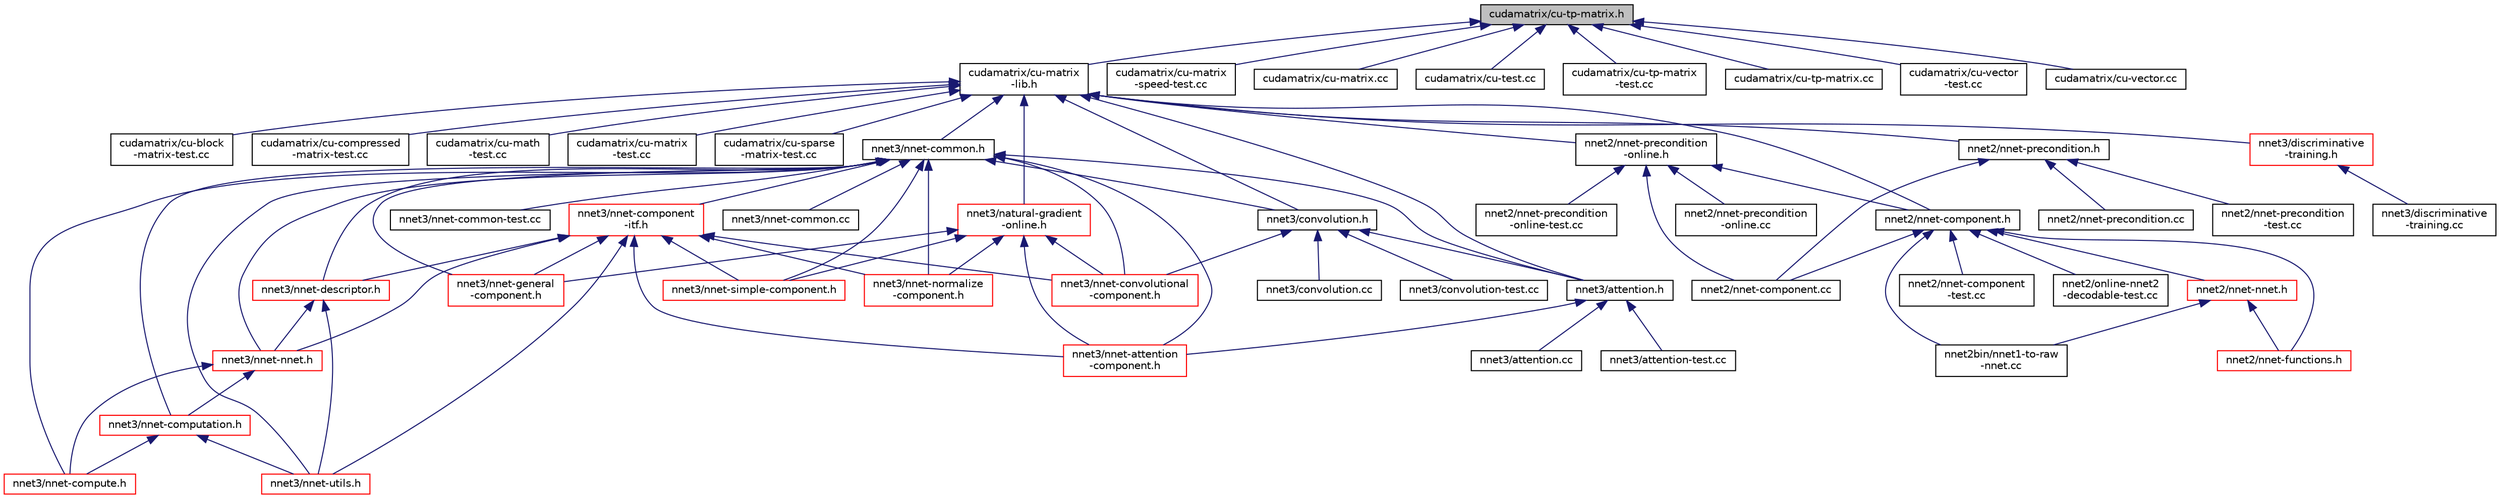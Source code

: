 digraph "cudamatrix/cu-tp-matrix.h"
{
  edge [fontname="Helvetica",fontsize="10",labelfontname="Helvetica",labelfontsize="10"];
  node [fontname="Helvetica",fontsize="10",shape=record];
  Node53 [label="cudamatrix/cu-tp-matrix.h",height=0.2,width=0.4,color="black", fillcolor="grey75", style="filled", fontcolor="black"];
  Node53 -> Node54 [dir="back",color="midnightblue",fontsize="10",style="solid",fontname="Helvetica"];
  Node54 [label="cudamatrix/cu-matrix\l-lib.h",height=0.2,width=0.4,color="black", fillcolor="white", style="filled",URL="$cu-matrix-lib_8h.html"];
  Node54 -> Node55 [dir="back",color="midnightblue",fontsize="10",style="solid",fontname="Helvetica"];
  Node55 [label="cudamatrix/cu-block\l-matrix-test.cc",height=0.2,width=0.4,color="black", fillcolor="white", style="filled",URL="$cu-block-matrix-test_8cc.html"];
  Node54 -> Node56 [dir="back",color="midnightblue",fontsize="10",style="solid",fontname="Helvetica"];
  Node56 [label="cudamatrix/cu-compressed\l-matrix-test.cc",height=0.2,width=0.4,color="black", fillcolor="white", style="filled",URL="$cu-compressed-matrix-test_8cc.html"];
  Node54 -> Node57 [dir="back",color="midnightblue",fontsize="10",style="solid",fontname="Helvetica"];
  Node57 [label="cudamatrix/cu-math\l-test.cc",height=0.2,width=0.4,color="black", fillcolor="white", style="filled",URL="$cu-math-test_8cc.html"];
  Node54 -> Node58 [dir="back",color="midnightblue",fontsize="10",style="solid",fontname="Helvetica"];
  Node58 [label="cudamatrix/cu-matrix\l-test.cc",height=0.2,width=0.4,color="black", fillcolor="white", style="filled",URL="$cu-matrix-test_8cc.html"];
  Node54 -> Node59 [dir="back",color="midnightblue",fontsize="10",style="solid",fontname="Helvetica"];
  Node59 [label="cudamatrix/cu-sparse\l-matrix-test.cc",height=0.2,width=0.4,color="black", fillcolor="white", style="filled",URL="$cu-sparse-matrix-test_8cc.html"];
  Node54 -> Node60 [dir="back",color="midnightblue",fontsize="10",style="solid",fontname="Helvetica"];
  Node60 [label="nnet3/nnet-common.h",height=0.2,width=0.4,color="black", fillcolor="white", style="filled",URL="$nnet-common_8h.html"];
  Node60 -> Node61 [dir="back",color="midnightblue",fontsize="10",style="solid",fontname="Helvetica"];
  Node61 [label="nnet3/nnet-component\l-itf.h",height=0.2,width=0.4,color="red", fillcolor="white", style="filled",URL="$nnet-component-itf_8h.html"];
  Node61 -> Node132 [dir="back",color="midnightblue",fontsize="10",style="solid",fontname="Helvetica"];
  Node132 [label="nnet3/nnet-nnet.h",height=0.2,width=0.4,color="red", fillcolor="white", style="filled",URL="$_2nnet-nnet_8h.html"];
  Node132 -> Node133 [dir="back",color="midnightblue",fontsize="10",style="solid",fontname="Helvetica"];
  Node133 [label="nnet3/nnet-computation.h",height=0.2,width=0.4,color="red", fillcolor="white", style="filled",URL="$nnet-computation_8h.html",tooltip="The two main classes defined in this header are struct ComputationRequest, which basically defines a ..."];
  Node133 -> Node111 [dir="back",color="midnightblue",fontsize="10",style="solid",fontname="Helvetica"];
  Node111 [label="nnet3/nnet-compute.h",height=0.2,width=0.4,color="red", fillcolor="white", style="filled",URL="$nnet3_2nnet-compute_8h.html"];
  Node133 -> Node146 [dir="back",color="midnightblue",fontsize="10",style="solid",fontname="Helvetica"];
  Node146 [label="nnet3/nnet-utils.h",height=0.2,width=0.4,color="red", fillcolor="white", style="filled",URL="$_2nnet-utils_8h.html",tooltip="This file contains some miscellaneous functions dealing with class Nnet. "];
  Node132 -> Node111 [dir="back",color="midnightblue",fontsize="10",style="solid",fontname="Helvetica"];
  Node61 -> Node175 [dir="back",color="midnightblue",fontsize="10",style="solid",fontname="Helvetica"];
  Node175 [label="nnet3/nnet-descriptor.h",height=0.2,width=0.4,color="red", fillcolor="white", style="filled",URL="$nnet-descriptor_8h.html",tooltip="This file contains class definitions for classes ForwardingDescriptor, SumDescriptor and Descriptor..."];
  Node175 -> Node132 [dir="back",color="midnightblue",fontsize="10",style="solid",fontname="Helvetica"];
  Node175 -> Node146 [dir="back",color="midnightblue",fontsize="10",style="solid",fontname="Helvetica"];
  Node61 -> Node146 [dir="back",color="midnightblue",fontsize="10",style="solid",fontname="Helvetica"];
  Node61 -> Node177 [dir="back",color="midnightblue",fontsize="10",style="solid",fontname="Helvetica"];
  Node177 [label="nnet3/nnet-attention\l-component.h",height=0.2,width=0.4,color="red", fillcolor="white", style="filled",URL="$nnet-attention-component_8h.html",tooltip="Contains component(s) related to attention models. "];
  Node61 -> Node178 [dir="back",color="midnightblue",fontsize="10",style="solid",fontname="Helvetica"];
  Node178 [label="nnet3/nnet-simple-component.h",height=0.2,width=0.4,color="red", fillcolor="white", style="filled",URL="$nnet-simple-component_8h.html",tooltip="This file contains declarations of components that are \"simple\", meaning they don&#39;t care about the in..."];
  Node61 -> Node180 [dir="back",color="midnightblue",fontsize="10",style="solid",fontname="Helvetica"];
  Node180 [label="nnet3/nnet-normalize\l-component.h",height=0.2,width=0.4,color="red", fillcolor="white", style="filled",URL="$nnet-normalize-component_8h.html",tooltip="This file contains declarations of components that in one way or another normalize their input: Norma..."];
  Node61 -> Node182 [dir="back",color="midnightblue",fontsize="10",style="solid",fontname="Helvetica"];
  Node182 [label="nnet3/nnet-general\l-component.h",height=0.2,width=0.4,color="red", fillcolor="white", style="filled",URL="$nnet-general-component_8h.html",tooltip="This file contains declarations of components that are not \"simple\", meaning they care about the inde..."];
  Node61 -> Node183 [dir="back",color="midnightblue",fontsize="10",style="solid",fontname="Helvetica"];
  Node183 [label="nnet3/nnet-convolutional\l-component.h",height=0.2,width=0.4,color="red", fillcolor="white", style="filled",URL="$_2nnet-convolutional-component_8h.html"];
  Node60 -> Node132 [dir="back",color="midnightblue",fontsize="10",style="solid",fontname="Helvetica"];
  Node60 -> Node175 [dir="back",color="midnightblue",fontsize="10",style="solid",fontname="Helvetica"];
  Node60 -> Node133 [dir="back",color="midnightblue",fontsize="10",style="solid",fontname="Helvetica"];
  Node60 -> Node111 [dir="back",color="midnightblue",fontsize="10",style="solid",fontname="Helvetica"];
  Node60 -> Node146 [dir="back",color="midnightblue",fontsize="10",style="solid",fontname="Helvetica"];
  Node60 -> Node184 [dir="back",color="midnightblue",fontsize="10",style="solid",fontname="Helvetica"];
  Node184 [label="nnet3/attention.h",height=0.2,width=0.4,color="black", fillcolor="white", style="filled",URL="$attention_8h.html",tooltip="This file contains the lower-level interface for self-attention. "];
  Node184 -> Node185 [dir="back",color="midnightblue",fontsize="10",style="solid",fontname="Helvetica"];
  Node185 [label="nnet3/attention-test.cc",height=0.2,width=0.4,color="black", fillcolor="white", style="filled",URL="$attention-test_8cc.html"];
  Node184 -> Node186 [dir="back",color="midnightblue",fontsize="10",style="solid",fontname="Helvetica"];
  Node186 [label="nnet3/attention.cc",height=0.2,width=0.4,color="black", fillcolor="white", style="filled",URL="$attention_8cc.html"];
  Node184 -> Node177 [dir="back",color="midnightblue",fontsize="10",style="solid",fontname="Helvetica"];
  Node60 -> Node187 [dir="back",color="midnightblue",fontsize="10",style="solid",fontname="Helvetica"];
  Node187 [label="nnet3/convolution.h",height=0.2,width=0.4,color="black", fillcolor="white", style="filled",URL="$convolution_8h.html",tooltip="This file contains some fairly low-level utilities for implementing convolutional neural networks and..."];
  Node187 -> Node184 [dir="back",color="midnightblue",fontsize="10",style="solid",fontname="Helvetica"];
  Node187 -> Node188 [dir="back",color="midnightblue",fontsize="10",style="solid",fontname="Helvetica"];
  Node188 [label="nnet3/convolution-test.cc",height=0.2,width=0.4,color="black", fillcolor="white", style="filled",URL="$convolution-test_8cc.html"];
  Node187 -> Node136 [dir="back",color="midnightblue",fontsize="10",style="solid",fontname="Helvetica"];
  Node136 [label="nnet3/convolution.cc",height=0.2,width=0.4,color="black", fillcolor="white", style="filled",URL="$convolution_8cc.html"];
  Node187 -> Node183 [dir="back",color="midnightblue",fontsize="10",style="solid",fontname="Helvetica"];
  Node60 -> Node177 [dir="back",color="midnightblue",fontsize="10",style="solid",fontname="Helvetica"];
  Node60 -> Node189 [dir="back",color="midnightblue",fontsize="10",style="solid",fontname="Helvetica"];
  Node189 [label="nnet3/nnet-common-test.cc",height=0.2,width=0.4,color="black", fillcolor="white", style="filled",URL="$nnet-common-test_8cc.html"];
  Node60 -> Node190 [dir="back",color="midnightblue",fontsize="10",style="solid",fontname="Helvetica"];
  Node190 [label="nnet3/nnet-common.cc",height=0.2,width=0.4,color="black", fillcolor="white", style="filled",URL="$nnet-common_8cc.html"];
  Node60 -> Node178 [dir="back",color="midnightblue",fontsize="10",style="solid",fontname="Helvetica"];
  Node60 -> Node180 [dir="back",color="midnightblue",fontsize="10",style="solid",fontname="Helvetica"];
  Node60 -> Node182 [dir="back",color="midnightblue",fontsize="10",style="solid",fontname="Helvetica"];
  Node60 -> Node183 [dir="back",color="midnightblue",fontsize="10",style="solid",fontname="Helvetica"];
  Node54 -> Node191 [dir="back",color="midnightblue",fontsize="10",style="solid",fontname="Helvetica"];
  Node191 [label="nnet2/nnet-component.h",height=0.2,width=0.4,color="black", fillcolor="white", style="filled",URL="$_2nnet-component_8h.html"];
  Node191 -> Node192 [dir="back",color="midnightblue",fontsize="10",style="solid",fontname="Helvetica"];
  Node192 [label="nnet2/nnet-nnet.h",height=0.2,width=0.4,color="red", fillcolor="white", style="filled",URL="$_2nnet-nnet_8h.html"];
  Node192 -> Node286 [dir="back",color="midnightblue",fontsize="10",style="solid",fontname="Helvetica"];
  Node286 [label="nnet2/nnet-functions.h",height=0.2,width=0.4,color="red", fillcolor="white", style="filled",URL="$nnet-functions_8h.html"];
  Node192 -> Node291 [dir="back",color="midnightblue",fontsize="10",style="solid",fontname="Helvetica"];
  Node291 [label="nnet2bin/nnet1-to-raw\l-nnet.cc",height=0.2,width=0.4,color="black", fillcolor="white", style="filled",URL="$nnet1-to-raw-nnet_8cc.html"];
  Node191 -> Node293 [dir="back",color="midnightblue",fontsize="10",style="solid",fontname="Helvetica"];
  Node293 [label="nnet2/nnet-component\l-test.cc",height=0.2,width=0.4,color="black", fillcolor="white", style="filled",URL="$_2nnet-component-test_8cc.html"];
  Node191 -> Node294 [dir="back",color="midnightblue",fontsize="10",style="solid",fontname="Helvetica"];
  Node294 [label="nnet2/nnet-component.cc",height=0.2,width=0.4,color="black", fillcolor="white", style="filled",URL="$_2nnet-component_8cc.html"];
  Node191 -> Node286 [dir="back",color="midnightblue",fontsize="10",style="solid",fontname="Helvetica"];
  Node191 -> Node197 [dir="back",color="midnightblue",fontsize="10",style="solid",fontname="Helvetica"];
  Node197 [label="nnet2/online-nnet2\l-decodable-test.cc",height=0.2,width=0.4,color="black", fillcolor="white", style="filled",URL="$online-nnet2-decodable-test_8cc.html"];
  Node191 -> Node291 [dir="back",color="midnightblue",fontsize="10",style="solid",fontname="Helvetica"];
  Node54 -> Node295 [dir="back",color="midnightblue",fontsize="10",style="solid",fontname="Helvetica"];
  Node295 [label="nnet2/nnet-precondition\l-online.h",height=0.2,width=0.4,color="black", fillcolor="white", style="filled",URL="$nnet-precondition-online_8h.html"];
  Node295 -> Node191 [dir="back",color="midnightblue",fontsize="10",style="solid",fontname="Helvetica"];
  Node295 -> Node294 [dir="back",color="midnightblue",fontsize="10",style="solid",fontname="Helvetica"];
  Node295 -> Node296 [dir="back",color="midnightblue",fontsize="10",style="solid",fontname="Helvetica"];
  Node296 [label="nnet2/nnet-precondition\l-online-test.cc",height=0.2,width=0.4,color="black", fillcolor="white", style="filled",URL="$nnet-precondition-online-test_8cc.html"];
  Node295 -> Node297 [dir="back",color="midnightblue",fontsize="10",style="solid",fontname="Helvetica"];
  Node297 [label="nnet2/nnet-precondition\l-online.cc",height=0.2,width=0.4,color="black", fillcolor="white", style="filled",URL="$nnet-precondition-online_8cc.html"];
  Node54 -> Node298 [dir="back",color="midnightblue",fontsize="10",style="solid",fontname="Helvetica"];
  Node298 [label="nnet2/nnet-precondition.h",height=0.2,width=0.4,color="black", fillcolor="white", style="filled",URL="$nnet-precondition_8h.html"];
  Node298 -> Node294 [dir="back",color="midnightblue",fontsize="10",style="solid",fontname="Helvetica"];
  Node298 -> Node299 [dir="back",color="midnightblue",fontsize="10",style="solid",fontname="Helvetica"];
  Node299 [label="nnet2/nnet-precondition\l-test.cc",height=0.2,width=0.4,color="black", fillcolor="white", style="filled",URL="$nnet-precondition-test_8cc.html"];
  Node298 -> Node300 [dir="back",color="midnightblue",fontsize="10",style="solid",fontname="Helvetica"];
  Node300 [label="nnet2/nnet-precondition.cc",height=0.2,width=0.4,color="black", fillcolor="white", style="filled",URL="$nnet-precondition_8cc.html"];
  Node54 -> Node184 [dir="back",color="midnightblue",fontsize="10",style="solid",fontname="Helvetica"];
  Node54 -> Node187 [dir="back",color="midnightblue",fontsize="10",style="solid",fontname="Helvetica"];
  Node54 -> Node301 [dir="back",color="midnightblue",fontsize="10",style="solid",fontname="Helvetica"];
  Node301 [label="nnet3/discriminative\l-training.h",height=0.2,width=0.4,color="red", fillcolor="white", style="filled",URL="$discriminative-training_8h.html"];
  Node301 -> Node302 [dir="back",color="midnightblue",fontsize="10",style="solid",fontname="Helvetica"];
  Node302 [label="nnet3/discriminative\l-training.cc",height=0.2,width=0.4,color="black", fillcolor="white", style="filled",URL="$discriminative-training_8cc.html"];
  Node54 -> Node303 [dir="back",color="midnightblue",fontsize="10",style="solid",fontname="Helvetica"];
  Node303 [label="nnet3/natural-gradient\l-online.h",height=0.2,width=0.4,color="red", fillcolor="white", style="filled",URL="$natural-gradient-online_8h.html"];
  Node303 -> Node177 [dir="back",color="midnightblue",fontsize="10",style="solid",fontname="Helvetica"];
  Node303 -> Node178 [dir="back",color="midnightblue",fontsize="10",style="solid",fontname="Helvetica"];
  Node303 -> Node180 [dir="back",color="midnightblue",fontsize="10",style="solid",fontname="Helvetica"];
  Node303 -> Node182 [dir="back",color="midnightblue",fontsize="10",style="solid",fontname="Helvetica"];
  Node303 -> Node183 [dir="back",color="midnightblue",fontsize="10",style="solid",fontname="Helvetica"];
  Node53 -> Node306 [dir="back",color="midnightblue",fontsize="10",style="solid",fontname="Helvetica"];
  Node306 [label="cudamatrix/cu-matrix\l-speed-test.cc",height=0.2,width=0.4,color="black", fillcolor="white", style="filled",URL="$cu-matrix-speed-test_8cc.html"];
  Node53 -> Node307 [dir="back",color="midnightblue",fontsize="10",style="solid",fontname="Helvetica"];
  Node307 [label="cudamatrix/cu-matrix.cc",height=0.2,width=0.4,color="black", fillcolor="white", style="filled",URL="$cu-matrix_8cc.html"];
  Node53 -> Node308 [dir="back",color="midnightblue",fontsize="10",style="solid",fontname="Helvetica"];
  Node308 [label="cudamatrix/cu-test.cc",height=0.2,width=0.4,color="black", fillcolor="white", style="filled",URL="$cu-test_8cc.html"];
  Node53 -> Node309 [dir="back",color="midnightblue",fontsize="10",style="solid",fontname="Helvetica"];
  Node309 [label="cudamatrix/cu-tp-matrix\l-test.cc",height=0.2,width=0.4,color="black", fillcolor="white", style="filled",URL="$cu-tp-matrix-test_8cc.html"];
  Node53 -> Node310 [dir="back",color="midnightblue",fontsize="10",style="solid",fontname="Helvetica"];
  Node310 [label="cudamatrix/cu-tp-matrix.cc",height=0.2,width=0.4,color="black", fillcolor="white", style="filled",URL="$cu-tp-matrix_8cc.html"];
  Node53 -> Node311 [dir="back",color="midnightblue",fontsize="10",style="solid",fontname="Helvetica"];
  Node311 [label="cudamatrix/cu-vector\l-test.cc",height=0.2,width=0.4,color="black", fillcolor="white", style="filled",URL="$cu-vector-test_8cc.html"];
  Node53 -> Node312 [dir="back",color="midnightblue",fontsize="10",style="solid",fontname="Helvetica"];
  Node312 [label="cudamatrix/cu-vector.cc",height=0.2,width=0.4,color="black", fillcolor="white", style="filled",URL="$cu-vector_8cc.html"];
}
